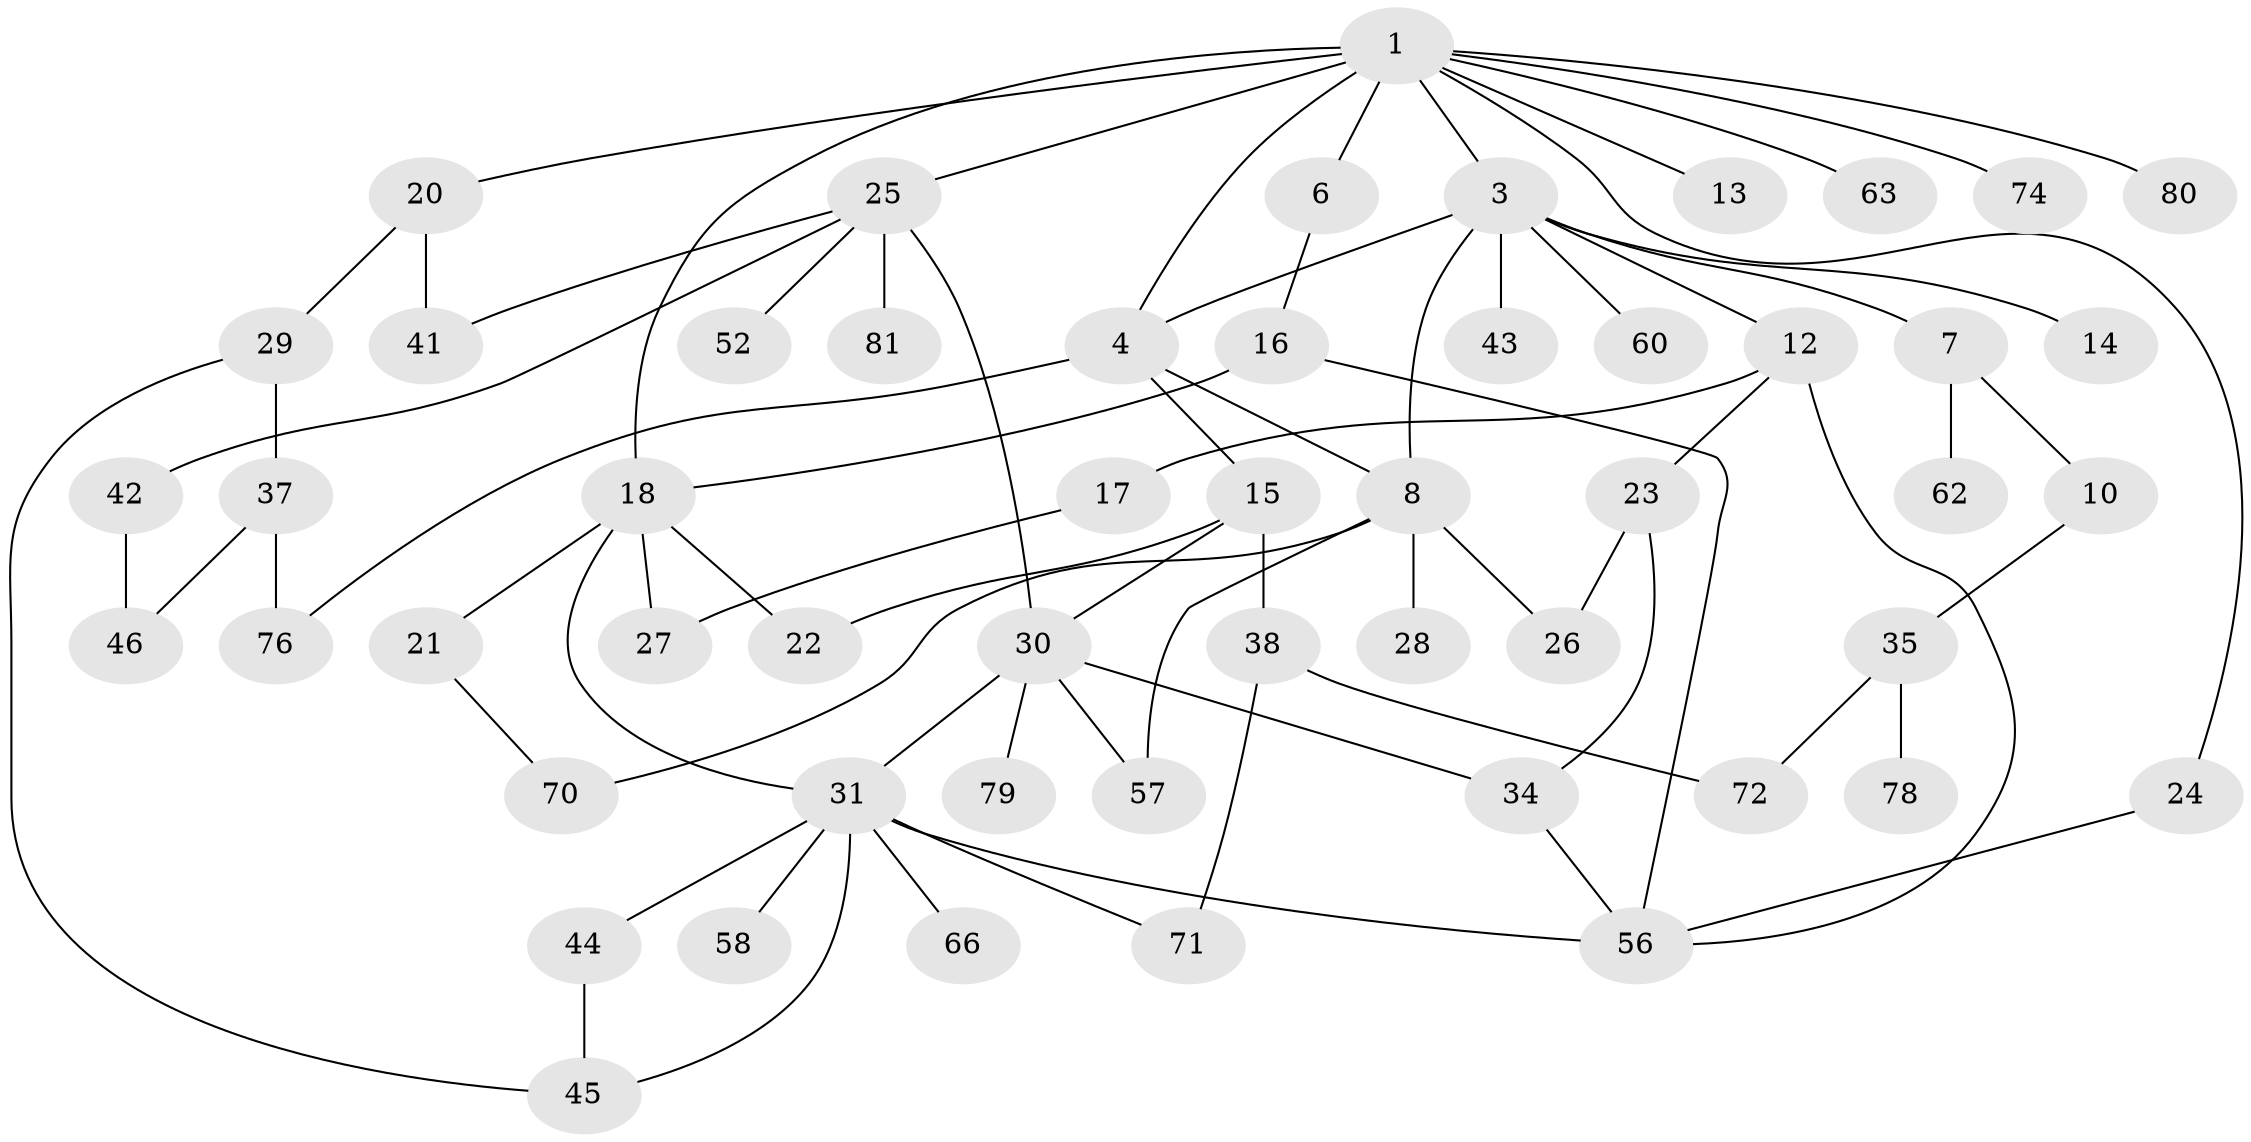 // original degree distribution, {6: 0.037037037037037035, 8: 0.024691358024691357, 5: 0.06172839506172839, 3: 0.18518518518518517, 2: 0.37037037037037035, 4: 0.04938271604938271, 1: 0.25925925925925924, 7: 0.012345679012345678}
// Generated by graph-tools (version 1.1) at 2025/41/03/06/25 10:41:27]
// undirected, 53 vertices, 74 edges
graph export_dot {
graph [start="1"]
  node [color=gray90,style=filled];
  1 [super="+2"];
  3 [super="+5"];
  4 [super="+11"];
  6 [super="+33"];
  7 [super="+9"];
  8 [super="+19"];
  10;
  12 [super="+75"];
  13;
  14 [super="+54"];
  15;
  16 [super="+50"];
  17 [super="+55"];
  18 [super="+32"];
  20;
  21 [super="+77"];
  22 [super="+65"];
  23 [super="+47"];
  24;
  25 [super="+51"];
  26;
  27;
  28;
  29 [super="+39"];
  30 [super="+53"];
  31 [super="+69"];
  34 [super="+40"];
  35 [super="+36"];
  37 [super="+61"];
  38 [super="+59"];
  41 [super="+49"];
  42;
  43;
  44 [super="+68"];
  45 [super="+48"];
  46 [super="+64"];
  52;
  56 [super="+67"];
  57 [super="+73"];
  58;
  60;
  62;
  63;
  66;
  70;
  71;
  72;
  74;
  76;
  78;
  79;
  80;
  81;
  1 -- 4;
  1 -- 6;
  1 -- 80;
  1 -- 25 [weight=2];
  1 -- 3;
  1 -- 74;
  1 -- 13;
  1 -- 20;
  1 -- 24;
  1 -- 63;
  1 -- 18;
  3 -- 43;
  3 -- 60;
  3 -- 4;
  3 -- 7;
  3 -- 12;
  3 -- 14;
  3 -- 8;
  4 -- 8;
  4 -- 15;
  4 -- 76;
  6 -- 16;
  7 -- 62;
  7 -- 10;
  8 -- 26;
  8 -- 28;
  8 -- 57;
  8 -- 70;
  10 -- 35;
  12 -- 17;
  12 -- 23;
  12 -- 56;
  15 -- 22;
  15 -- 30;
  15 -- 38;
  16 -- 18;
  16 -- 56;
  17 -- 27;
  18 -- 21;
  18 -- 27;
  18 -- 31;
  18 -- 22;
  20 -- 29;
  20 -- 41;
  21 -- 70;
  23 -- 34;
  23 -- 26;
  24 -- 56;
  25 -- 42;
  25 -- 52;
  25 -- 81;
  25 -- 30;
  25 -- 41;
  29 -- 37;
  29 -- 45;
  30 -- 34;
  30 -- 57;
  30 -- 79;
  30 -- 31;
  31 -- 44;
  31 -- 58;
  31 -- 66;
  31 -- 71;
  31 -- 45;
  31 -- 56;
  34 -- 56;
  35 -- 78;
  35 -- 72;
  37 -- 76;
  37 -- 46 [weight=2];
  38 -- 72;
  38 -- 71;
  42 -- 46;
  44 -- 45;
}
